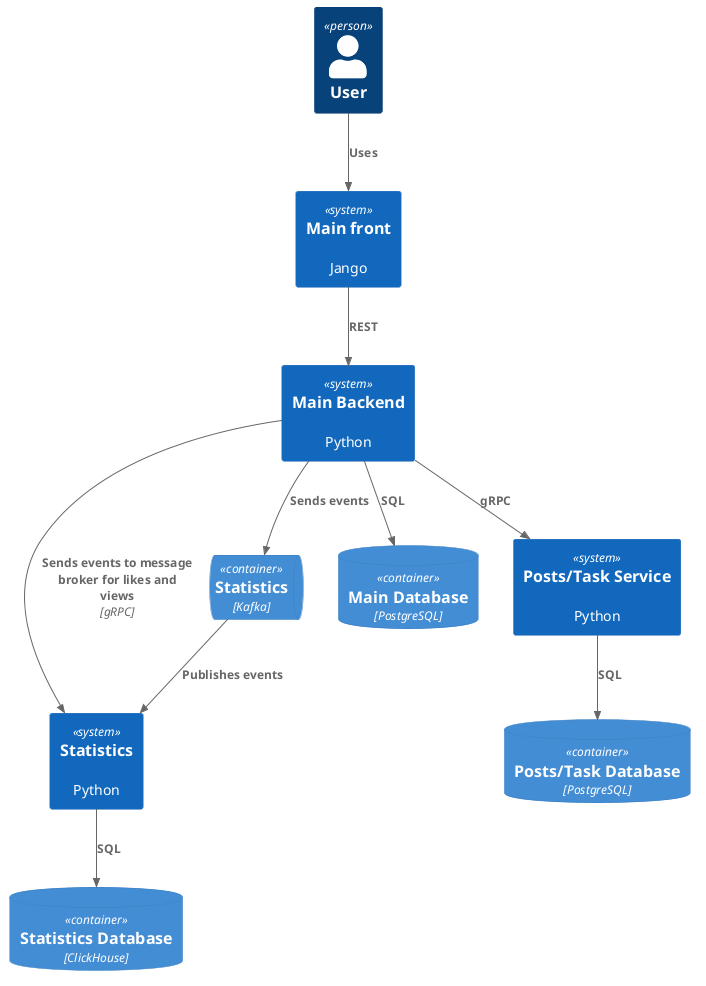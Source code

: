 @startuml

skinparam defaultTextAlignment center

!include <C4/C4_Context>
!include <C4/C4_Container>

Person(user, "User")

System(main_front, "Main front", "Jango")
System(main, "Main Backend", "Python")
System(stats, "Statistics", "Python")
System(data, "Posts/Task Service", "Python")
ContainerDb(user_data, "Main Database", "PostgreSQL")
ContainerDb(obj_data, "Posts/Task Database", "PostgreSQL")
ContainerDb(stats_data, "Statistics Database", "ClickHouse")
ContainerQueue(queue, "Statistics", "Kafka")

Rel(user, main_front, "Uses")
Rel(main_front, main, "REST")
Rel(main, data, "gRPC")
Rel(main, stats, "Sends events to message broker for likes and views", "gRPC")
Rel(main, queue, "Sends events")
Rel(queue, stats, "Publishes events")
Rel(main, user_data, "SQL")
Rel(stats, stats_data, "SQL")
Rel(data, obj_data, "SQL")

@enduml
